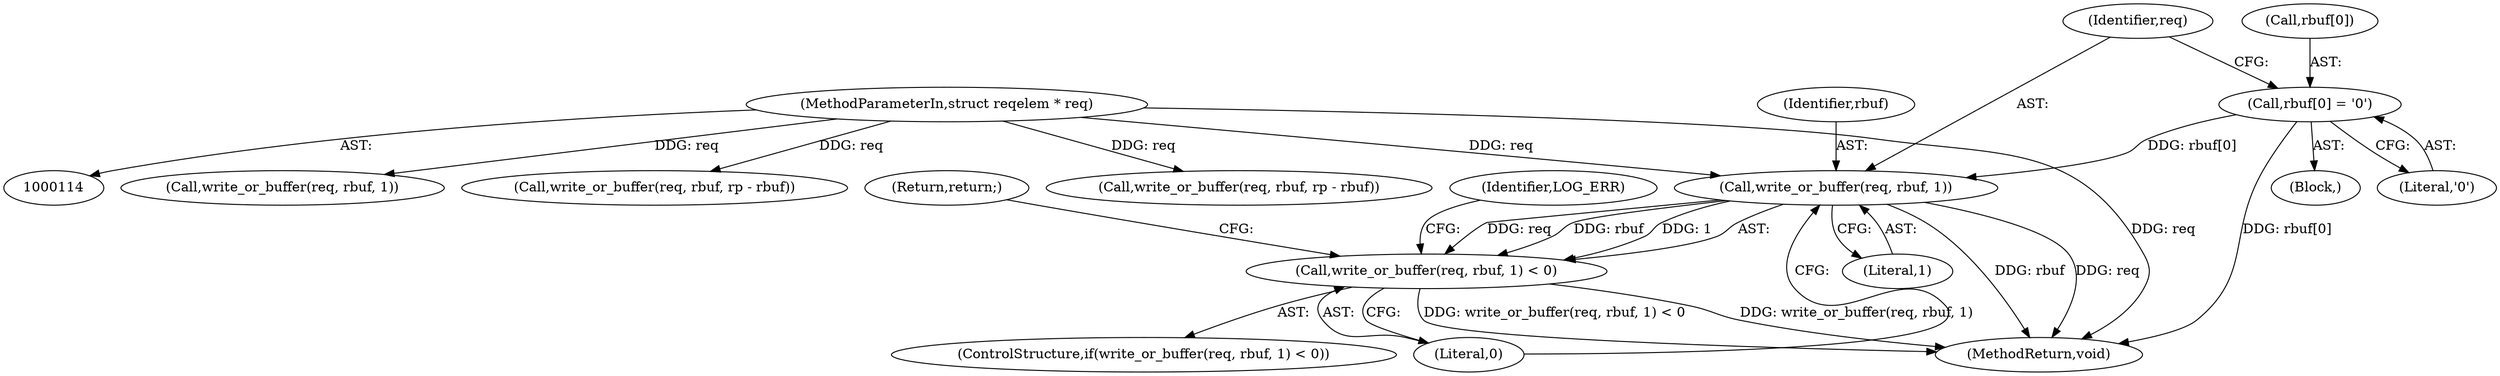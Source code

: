digraph "0_miniupnp_b238cade9a173c6f751a34acf8ccff838a62aa47@API" {
"1001094" [label="(Call,write_or_buffer(req, rbuf, 1))"];
"1000115" [label="(MethodParameterIn,struct reqelem * req)"];
"1001087" [label="(Call,rbuf[0] = '\0')"];
"1001093" [label="(Call,write_or_buffer(req, rbuf, 1) < 0)"];
"1001098" [label="(Literal,0)"];
"1001063" [label="(Call,write_or_buffer(req, rbuf, 1))"];
"1001144" [label="(MethodReturn,void)"];
"1000257" [label="(Block,)"];
"1001088" [label="(Call,rbuf[0])"];
"1001095" [label="(Identifier,req)"];
"1001087" [label="(Call,rbuf[0] = '\0')"];
"1000674" [label="(Call,write_or_buffer(req, rbuf, rp - rbuf))"];
"1001093" [label="(Call,write_or_buffer(req, rbuf, 1) < 0)"];
"1001092" [label="(ControlStructure,if(write_or_buffer(req, rbuf, 1) < 0))"];
"1001096" [label="(Identifier,rbuf)"];
"1000115" [label="(MethodParameterIn,struct reqelem * req)"];
"1000283" [label="(Call,write_or_buffer(req, rbuf, rp - rbuf))"];
"1001094" [label="(Call,write_or_buffer(req, rbuf, 1))"];
"1001091" [label="(Literal,'\0')"];
"1001101" [label="(Identifier,LOG_ERR)"];
"1001107" [label="(Return,return;)"];
"1001097" [label="(Literal,1)"];
"1001094" -> "1001093"  [label="AST: "];
"1001094" -> "1001097"  [label="CFG: "];
"1001095" -> "1001094"  [label="AST: "];
"1001096" -> "1001094"  [label="AST: "];
"1001097" -> "1001094"  [label="AST: "];
"1001098" -> "1001094"  [label="CFG: "];
"1001094" -> "1001144"  [label="DDG: rbuf"];
"1001094" -> "1001144"  [label="DDG: req"];
"1001094" -> "1001093"  [label="DDG: req"];
"1001094" -> "1001093"  [label="DDG: rbuf"];
"1001094" -> "1001093"  [label="DDG: 1"];
"1000115" -> "1001094"  [label="DDG: req"];
"1001087" -> "1001094"  [label="DDG: rbuf[0]"];
"1000115" -> "1000114"  [label="AST: "];
"1000115" -> "1001144"  [label="DDG: req"];
"1000115" -> "1000283"  [label="DDG: req"];
"1000115" -> "1000674"  [label="DDG: req"];
"1000115" -> "1001063"  [label="DDG: req"];
"1001087" -> "1000257"  [label="AST: "];
"1001087" -> "1001091"  [label="CFG: "];
"1001088" -> "1001087"  [label="AST: "];
"1001091" -> "1001087"  [label="AST: "];
"1001095" -> "1001087"  [label="CFG: "];
"1001087" -> "1001144"  [label="DDG: rbuf[0]"];
"1001093" -> "1001092"  [label="AST: "];
"1001093" -> "1001098"  [label="CFG: "];
"1001098" -> "1001093"  [label="AST: "];
"1001101" -> "1001093"  [label="CFG: "];
"1001107" -> "1001093"  [label="CFG: "];
"1001093" -> "1001144"  [label="DDG: write_or_buffer(req, rbuf, 1)"];
"1001093" -> "1001144"  [label="DDG: write_or_buffer(req, rbuf, 1) < 0"];
}
